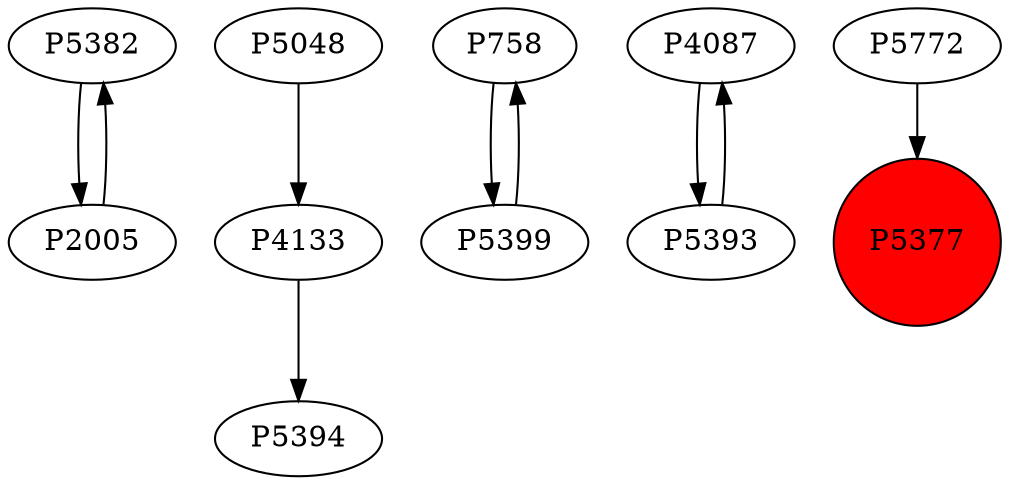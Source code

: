 digraph {
	P5382 -> P2005
	P5048 -> P4133
	P2005 -> P5382
	P758 -> P5399
	P5399 -> P758
	P4087 -> P5393
	P4133 -> P5394
	P5393 -> P4087
	P5772 -> P5377
	P5377 [shape=circle]
	P5377 [style=filled]
	P5377 [fillcolor=red]
}